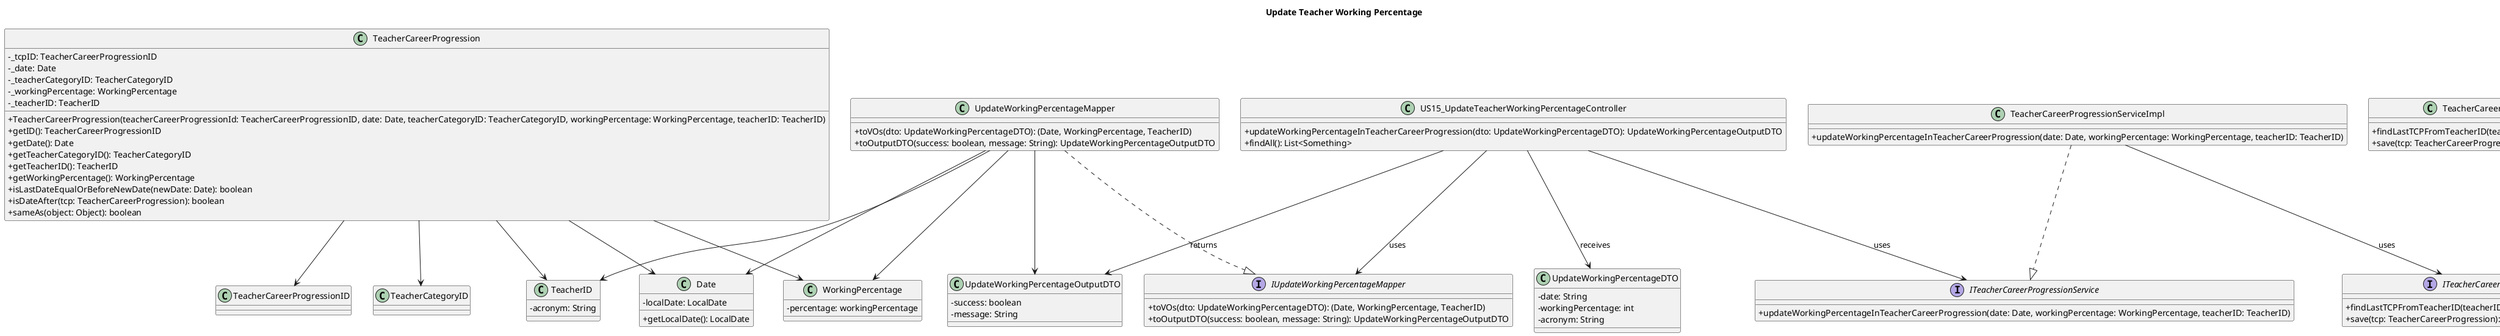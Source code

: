 @startuml
skinparam classAttributeIconSize 0
title Update Teacher Working Percentage

' ========== ENTITIES ==========

class TeacherCareerProgression {
  - _tcpID: TeacherCareerProgressionID
  - _date: Date
  - _teacherCategoryID: TeacherCategoryID
  - _workingPercentage: WorkingPercentage
  - _teacherID: TeacherID

  +TeacherCareerProgression(teacherCareerProgressionId: TeacherCareerProgressionID, date: Date, teacherCategoryID: TeacherCategoryID, workingPercentage: WorkingPercentage, teacherID: TeacherID)
  +getID(): TeacherCareerProgressionID
  +getDate(): Date
  +getTeacherCategoryID(): TeacherCategoryID
  +getTeacherID(): TeacherID
  +getWorkingPercentage(): WorkingPercentage
  +isLastDateEqualOrBeforeNewDate(newDate: Date): boolean
  +isDateAfter(tcp: TeacherCareerProgression): boolean
  +sameAs(object: Object): boolean
}


' ========== VALUE OBJECTS ==========

class TeacherCareerProgressionID
class Date {
  -localDate: LocalDate
  +getLocalDate(): LocalDate
}
class TeacherCategoryID
class WorkingPercentage {
  -percentage: workingPercentage
}
class TeacherID {
  -acronym: String
}

' ========== CONTROLLER ==========

class US15_UpdateTeacherWorkingPercentageController {
  +updateWorkingPercentageInTeacherCareerProgression(dto: UpdateWorkingPercentageDTO): UpdateWorkingPercentageOutputDTO
  +findAll(): List<Something>
}

' ========== DTOs ==========

class UpdateWorkingPercentageDTO {
  -date: String
  -workingPercentage: int
  -acronym: String
}

class UpdateWorkingPercentageOutputDTO {
  -success: boolean
  -message: String
}

' ========== MAPPER ==========

interface IUpdateWorkingPercentageMapper {
  +toVOs(dto: UpdateWorkingPercentageDTO): (Date, WorkingPercentage, TeacherID)
  +toOutputDTO(success: boolean, message: String): UpdateWorkingPercentageOutputDTO
}

class UpdateWorkingPercentageMapper {
  +toVOs(dto: UpdateWorkingPercentageDTO): (Date, WorkingPercentage, TeacherID)
  +toOutputDTO(success: boolean, message: String): UpdateWorkingPercentageOutputDTO
}

UpdateWorkingPercentageMapper ..|> IUpdateWorkingPercentageMapper

' ========== SERVICE ==========

interface ITeacherCareerProgressionService {
  +updateWorkingPercentageInTeacherCareerProgression(date: Date, workingPercentage: WorkingPercentage, teacherID: TeacherID)
}

class TeacherCareerProgressionServiceImpl {
  +updateWorkingPercentageInTeacherCareerProgression(date: Date, workingPercentage: WorkingPercentage, teacherID: TeacherID)
}

TeacherCareerProgressionServiceImpl ..|> ITeacherCareerProgressionService

' ========== REPOSITORY ==========

interface ITeacherCareerProgressionRepository {
  +findLastTCPFromTeacherID(teacherID: TeacherID): TeacherCareerProgression
  +save(tcp: TeacherCareerProgression): void
}

class TeacherCareerProgressionRepositorySpringData {
  +findLastTCPFromTeacherID(teacherID: TeacherID): TeacherCareerProgression
  +save(tcp: TeacherCareerProgression): void
}

TeacherCareerProgressionRepositorySpringData ..|> ITeacherCareerProgressionRepository

' ========== RELATIONS ==========

US15_UpdateTeacherWorkingPercentageController --> ITeacherCareerProgressionService : uses
US15_UpdateTeacherWorkingPercentageController --> IUpdateWorkingPercentageMapper : uses
US15_UpdateTeacherWorkingPercentageController --> UpdateWorkingPercentageDTO : receives
US15_UpdateTeacherWorkingPercentageController --> UpdateWorkingPercentageOutputDTO : returns

UpdateWorkingPercentageMapper --> Date
UpdateWorkingPercentageMapper --> WorkingPercentage
UpdateWorkingPercentageMapper --> TeacherID
UpdateWorkingPercentageMapper --> UpdateWorkingPercentageOutputDTO

TeacherCareerProgression --> TeacherCareerProgressionID
TeacherCareerProgression --> Date
TeacherCareerProgression --> TeacherCategoryID
TeacherCareerProgression --> WorkingPercentage
TeacherCareerProgression --> TeacherID

TeacherCareerProgressionServiceImpl --> ITeacherCareerProgressionRepository : uses

@enduml
